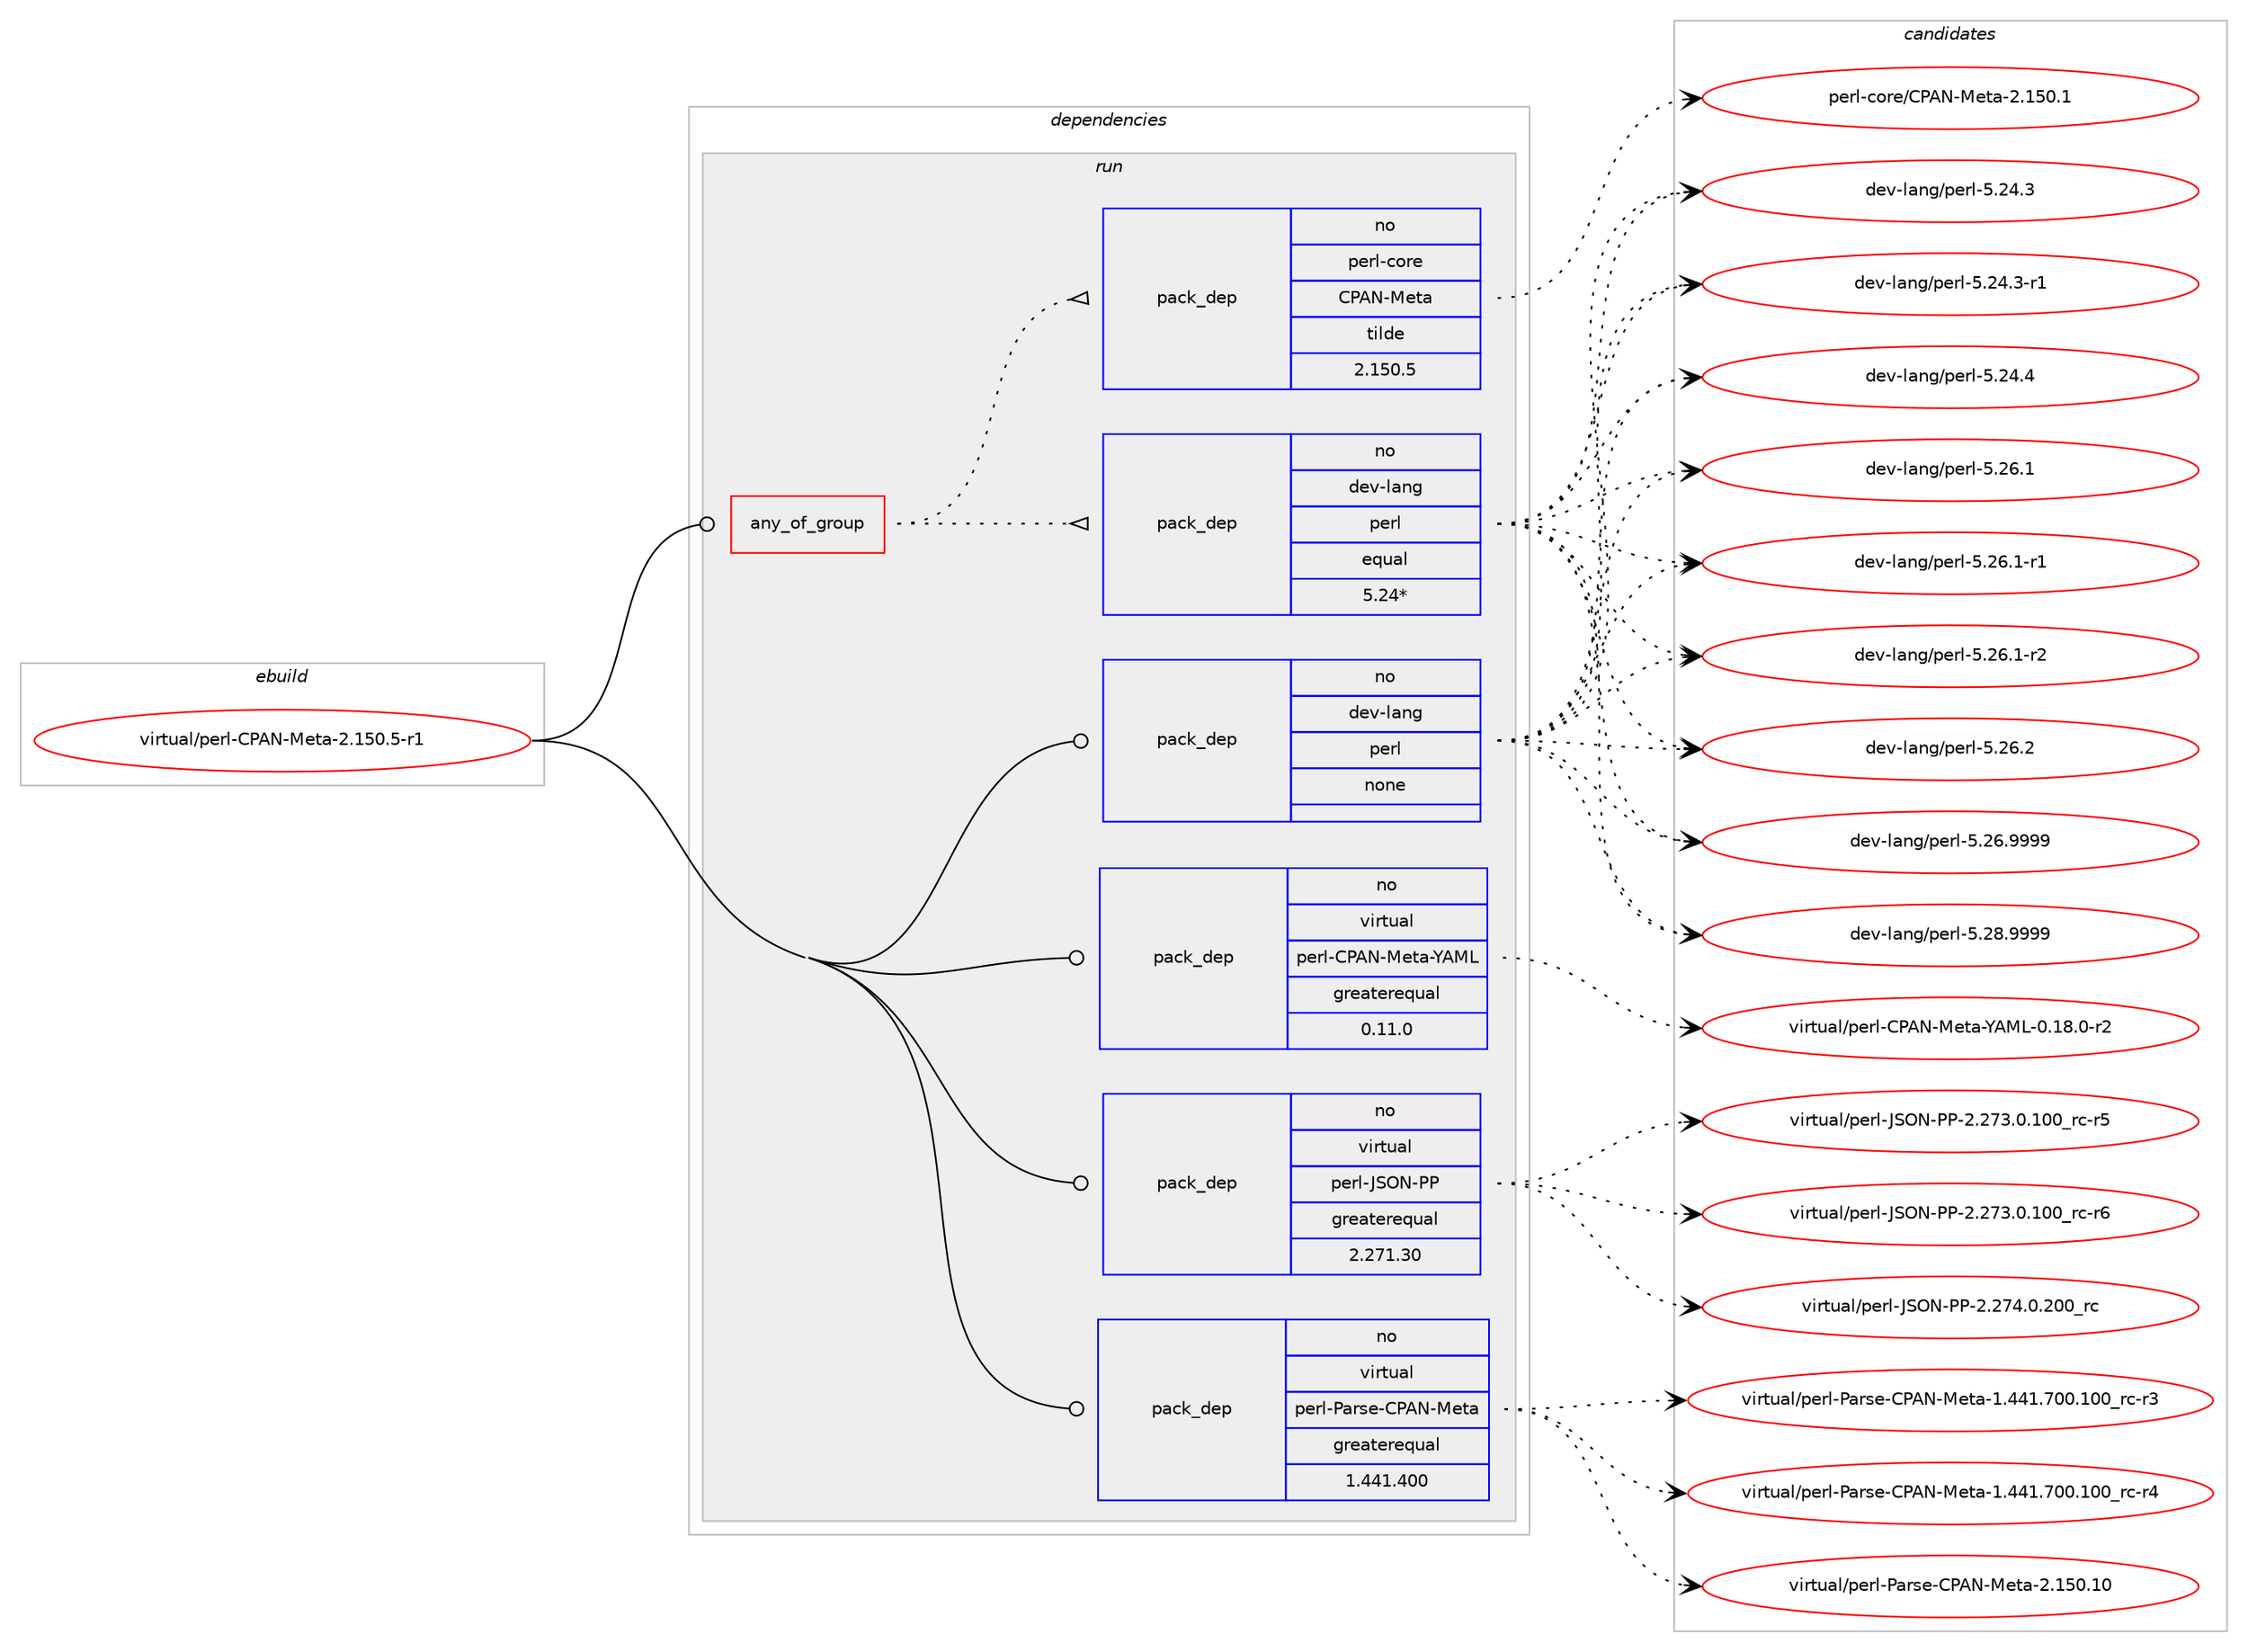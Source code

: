 digraph prolog {

# *************
# Graph options
# *************

newrank=true;
concentrate=true;
compound=true;
graph [rankdir=LR,fontname=Helvetica,fontsize=10,ranksep=1.5];#, ranksep=2.5, nodesep=0.2];
edge  [arrowhead=vee];
node  [fontname=Helvetica,fontsize=10];

# **********
# The ebuild
# **********

subgraph cluster_leftcol {
color=gray;
rank=same;
label=<<i>ebuild</i>>;
id [label="virtual/perl-CPAN-Meta-2.150.5-r1", color=red, width=4, href="../virtual/perl-CPAN-Meta-2.150.5-r1.svg"];
}

# ****************
# The dependencies
# ****************

subgraph cluster_midcol {
color=gray;
label=<<i>dependencies</i>>;
subgraph cluster_compile {
fillcolor="#eeeeee";
style=filled;
label=<<i>compile</i>>;
}
subgraph cluster_compileandrun {
fillcolor="#eeeeee";
style=filled;
label=<<i>compile and run</i>>;
}
subgraph cluster_run {
fillcolor="#eeeeee";
style=filled;
label=<<i>run</i>>;
subgraph any57 {
dependency7873 [label=<<TABLE BORDER="0" CELLBORDER="1" CELLSPACING="0" CELLPADDING="4"><TR><TD CELLPADDING="10">any_of_group</TD></TR></TABLE>>, shape=none, color=red];subgraph pack7146 {
dependency7874 [label=<<TABLE BORDER="0" CELLBORDER="1" CELLSPACING="0" CELLPADDING="4" WIDTH="220"><TR><TD ROWSPAN="6" CELLPADDING="30">pack_dep</TD></TR><TR><TD WIDTH="110">no</TD></TR><TR><TD>dev-lang</TD></TR><TR><TD>perl</TD></TR><TR><TD>equal</TD></TR><TR><TD>5.24*</TD></TR></TABLE>>, shape=none, color=blue];
}
dependency7873:e -> dependency7874:w [weight=20,style="dotted",arrowhead="oinv"];
subgraph pack7147 {
dependency7875 [label=<<TABLE BORDER="0" CELLBORDER="1" CELLSPACING="0" CELLPADDING="4" WIDTH="220"><TR><TD ROWSPAN="6" CELLPADDING="30">pack_dep</TD></TR><TR><TD WIDTH="110">no</TD></TR><TR><TD>perl-core</TD></TR><TR><TD>CPAN-Meta</TD></TR><TR><TD>tilde</TD></TR><TR><TD>2.150.5</TD></TR></TABLE>>, shape=none, color=blue];
}
dependency7873:e -> dependency7875:w [weight=20,style="dotted",arrowhead="oinv"];
}
id:e -> dependency7873:w [weight=20,style="solid",arrowhead="odot"];
subgraph pack7148 {
dependency7876 [label=<<TABLE BORDER="0" CELLBORDER="1" CELLSPACING="0" CELLPADDING="4" WIDTH="220"><TR><TD ROWSPAN="6" CELLPADDING="30">pack_dep</TD></TR><TR><TD WIDTH="110">no</TD></TR><TR><TD>dev-lang</TD></TR><TR><TD>perl</TD></TR><TR><TD>none</TD></TR><TR><TD></TD></TR></TABLE>>, shape=none, color=blue];
}
id:e -> dependency7876:w [weight=20,style="solid",arrowhead="odot"];
subgraph pack7149 {
dependency7877 [label=<<TABLE BORDER="0" CELLBORDER="1" CELLSPACING="0" CELLPADDING="4" WIDTH="220"><TR><TD ROWSPAN="6" CELLPADDING="30">pack_dep</TD></TR><TR><TD WIDTH="110">no</TD></TR><TR><TD>virtual</TD></TR><TR><TD>perl-CPAN-Meta-YAML</TD></TR><TR><TD>greaterequal</TD></TR><TR><TD>0.11.0</TD></TR></TABLE>>, shape=none, color=blue];
}
id:e -> dependency7877:w [weight=20,style="solid",arrowhead="odot"];
subgraph pack7150 {
dependency7878 [label=<<TABLE BORDER="0" CELLBORDER="1" CELLSPACING="0" CELLPADDING="4" WIDTH="220"><TR><TD ROWSPAN="6" CELLPADDING="30">pack_dep</TD></TR><TR><TD WIDTH="110">no</TD></TR><TR><TD>virtual</TD></TR><TR><TD>perl-JSON-PP</TD></TR><TR><TD>greaterequal</TD></TR><TR><TD>2.271.30</TD></TR></TABLE>>, shape=none, color=blue];
}
id:e -> dependency7878:w [weight=20,style="solid",arrowhead="odot"];
subgraph pack7151 {
dependency7879 [label=<<TABLE BORDER="0" CELLBORDER="1" CELLSPACING="0" CELLPADDING="4" WIDTH="220"><TR><TD ROWSPAN="6" CELLPADDING="30">pack_dep</TD></TR><TR><TD WIDTH="110">no</TD></TR><TR><TD>virtual</TD></TR><TR><TD>perl-Parse-CPAN-Meta</TD></TR><TR><TD>greaterequal</TD></TR><TR><TD>1.441.400</TD></TR></TABLE>>, shape=none, color=blue];
}
id:e -> dependency7879:w [weight=20,style="solid",arrowhead="odot"];
}
}

# **************
# The candidates
# **************

subgraph cluster_choices {
rank=same;
color=gray;
label=<<i>candidates</i>>;

subgraph choice7146 {
color=black;
nodesep=1;
choice10010111845108971101034711210111410845534650524651 [label="dev-lang/perl-5.24.3", color=red, width=4,href="../dev-lang/perl-5.24.3.svg"];
choice100101118451089711010347112101114108455346505246514511449 [label="dev-lang/perl-5.24.3-r1", color=red, width=4,href="../dev-lang/perl-5.24.3-r1.svg"];
choice10010111845108971101034711210111410845534650524652 [label="dev-lang/perl-5.24.4", color=red, width=4,href="../dev-lang/perl-5.24.4.svg"];
choice10010111845108971101034711210111410845534650544649 [label="dev-lang/perl-5.26.1", color=red, width=4,href="../dev-lang/perl-5.26.1.svg"];
choice100101118451089711010347112101114108455346505446494511449 [label="dev-lang/perl-5.26.1-r1", color=red, width=4,href="../dev-lang/perl-5.26.1-r1.svg"];
choice100101118451089711010347112101114108455346505446494511450 [label="dev-lang/perl-5.26.1-r2", color=red, width=4,href="../dev-lang/perl-5.26.1-r2.svg"];
choice10010111845108971101034711210111410845534650544650 [label="dev-lang/perl-5.26.2", color=red, width=4,href="../dev-lang/perl-5.26.2.svg"];
choice10010111845108971101034711210111410845534650544657575757 [label="dev-lang/perl-5.26.9999", color=red, width=4,href="../dev-lang/perl-5.26.9999.svg"];
choice10010111845108971101034711210111410845534650564657575757 [label="dev-lang/perl-5.28.9999", color=red, width=4,href="../dev-lang/perl-5.28.9999.svg"];
dependency7874:e -> choice10010111845108971101034711210111410845534650524651:w [style=dotted,weight="100"];
dependency7874:e -> choice100101118451089711010347112101114108455346505246514511449:w [style=dotted,weight="100"];
dependency7874:e -> choice10010111845108971101034711210111410845534650524652:w [style=dotted,weight="100"];
dependency7874:e -> choice10010111845108971101034711210111410845534650544649:w [style=dotted,weight="100"];
dependency7874:e -> choice100101118451089711010347112101114108455346505446494511449:w [style=dotted,weight="100"];
dependency7874:e -> choice100101118451089711010347112101114108455346505446494511450:w [style=dotted,weight="100"];
dependency7874:e -> choice10010111845108971101034711210111410845534650544650:w [style=dotted,weight="100"];
dependency7874:e -> choice10010111845108971101034711210111410845534650544657575757:w [style=dotted,weight="100"];
dependency7874:e -> choice10010111845108971101034711210111410845534650564657575757:w [style=dotted,weight="100"];
}
subgraph choice7147 {
color=black;
nodesep=1;
choice112101114108459911111410147678065784577101116974550464953484649 [label="perl-core/CPAN-Meta-2.150.1", color=red, width=4,href="../perl-core/CPAN-Meta-2.150.1.svg"];
dependency7875:e -> choice112101114108459911111410147678065784577101116974550464953484649:w [style=dotted,weight="100"];
}
subgraph choice7148 {
color=black;
nodesep=1;
choice10010111845108971101034711210111410845534650524651 [label="dev-lang/perl-5.24.3", color=red, width=4,href="../dev-lang/perl-5.24.3.svg"];
choice100101118451089711010347112101114108455346505246514511449 [label="dev-lang/perl-5.24.3-r1", color=red, width=4,href="../dev-lang/perl-5.24.3-r1.svg"];
choice10010111845108971101034711210111410845534650524652 [label="dev-lang/perl-5.24.4", color=red, width=4,href="../dev-lang/perl-5.24.4.svg"];
choice10010111845108971101034711210111410845534650544649 [label="dev-lang/perl-5.26.1", color=red, width=4,href="../dev-lang/perl-5.26.1.svg"];
choice100101118451089711010347112101114108455346505446494511449 [label="dev-lang/perl-5.26.1-r1", color=red, width=4,href="../dev-lang/perl-5.26.1-r1.svg"];
choice100101118451089711010347112101114108455346505446494511450 [label="dev-lang/perl-5.26.1-r2", color=red, width=4,href="../dev-lang/perl-5.26.1-r2.svg"];
choice10010111845108971101034711210111410845534650544650 [label="dev-lang/perl-5.26.2", color=red, width=4,href="../dev-lang/perl-5.26.2.svg"];
choice10010111845108971101034711210111410845534650544657575757 [label="dev-lang/perl-5.26.9999", color=red, width=4,href="../dev-lang/perl-5.26.9999.svg"];
choice10010111845108971101034711210111410845534650564657575757 [label="dev-lang/perl-5.28.9999", color=red, width=4,href="../dev-lang/perl-5.28.9999.svg"];
dependency7876:e -> choice10010111845108971101034711210111410845534650524651:w [style=dotted,weight="100"];
dependency7876:e -> choice100101118451089711010347112101114108455346505246514511449:w [style=dotted,weight="100"];
dependency7876:e -> choice10010111845108971101034711210111410845534650524652:w [style=dotted,weight="100"];
dependency7876:e -> choice10010111845108971101034711210111410845534650544649:w [style=dotted,weight="100"];
dependency7876:e -> choice100101118451089711010347112101114108455346505446494511449:w [style=dotted,weight="100"];
dependency7876:e -> choice100101118451089711010347112101114108455346505446494511450:w [style=dotted,weight="100"];
dependency7876:e -> choice10010111845108971101034711210111410845534650544650:w [style=dotted,weight="100"];
dependency7876:e -> choice10010111845108971101034711210111410845534650544657575757:w [style=dotted,weight="100"];
dependency7876:e -> choice10010111845108971101034711210111410845534650564657575757:w [style=dotted,weight="100"];
}
subgraph choice7149 {
color=black;
nodesep=1;
choice118105114116117971084711210111410845678065784577101116974589657776454846495646484511450 [label="virtual/perl-CPAN-Meta-YAML-0.18.0-r2", color=red, width=4,href="../virtual/perl-CPAN-Meta-YAML-0.18.0-r2.svg"];
dependency7877:e -> choice118105114116117971084711210111410845678065784577101116974589657776454846495646484511450:w [style=dotted,weight="100"];
}
subgraph choice7150 {
color=black;
nodesep=1;
choice1181051141161179710847112101114108457483797845808045504650555146484649484895114994511453 [label="virtual/perl-JSON-PP-2.273.0.100_rc-r5", color=red, width=4,href="../virtual/perl-JSON-PP-2.273.0.100_rc-r5.svg"];
choice1181051141161179710847112101114108457483797845808045504650555146484649484895114994511454 [label="virtual/perl-JSON-PP-2.273.0.100_rc-r6", color=red, width=4,href="../virtual/perl-JSON-PP-2.273.0.100_rc-r6.svg"];
choice118105114116117971084711210111410845748379784580804550465055524648465048489511499 [label="virtual/perl-JSON-PP-2.274.0.200_rc", color=red, width=4,href="../virtual/perl-JSON-PP-2.274.0.200_rc.svg"];
dependency7878:e -> choice1181051141161179710847112101114108457483797845808045504650555146484649484895114994511453:w [style=dotted,weight="100"];
dependency7878:e -> choice1181051141161179710847112101114108457483797845808045504650555146484649484895114994511454:w [style=dotted,weight="100"];
dependency7878:e -> choice118105114116117971084711210111410845748379784580804550465055524648465048489511499:w [style=dotted,weight="100"];
}
subgraph choice7151 {
color=black;
nodesep=1;
choice11810511411611797108471121011141084580971141151014567806578457710111697454946525249465548484649484895114994511451 [label="virtual/perl-Parse-CPAN-Meta-1.441.700.100_rc-r3", color=red, width=4,href="../virtual/perl-Parse-CPAN-Meta-1.441.700.100_rc-r3.svg"];
choice11810511411611797108471121011141084580971141151014567806578457710111697454946525249465548484649484895114994511452 [label="virtual/perl-Parse-CPAN-Meta-1.441.700.100_rc-r4", color=red, width=4,href="../virtual/perl-Parse-CPAN-Meta-1.441.700.100_rc-r4.svg"];
choice11810511411611797108471121011141084580971141151014567806578457710111697455046495348464948 [label="virtual/perl-Parse-CPAN-Meta-2.150.10", color=red, width=4,href="../virtual/perl-Parse-CPAN-Meta-2.150.10.svg"];
dependency7879:e -> choice11810511411611797108471121011141084580971141151014567806578457710111697454946525249465548484649484895114994511451:w [style=dotted,weight="100"];
dependency7879:e -> choice11810511411611797108471121011141084580971141151014567806578457710111697454946525249465548484649484895114994511452:w [style=dotted,weight="100"];
dependency7879:e -> choice11810511411611797108471121011141084580971141151014567806578457710111697455046495348464948:w [style=dotted,weight="100"];
}
}

}
